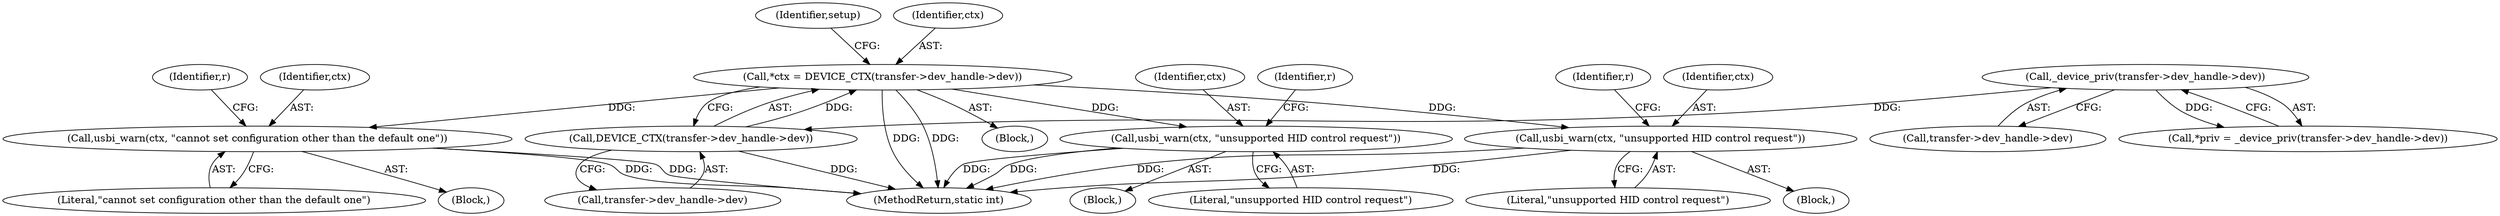 digraph "1_Chrome_ac149a8d4371c0e01e0934fdd57b09e86f96b5b9_25@pointer" {
"1000133" [label="(Call,*ctx = DEVICE_CTX(transfer->dev_handle->dev))"];
"1000135" [label="(Call,DEVICE_CTX(transfer->dev_handle->dev))"];
"1000126" [label="(Call,_device_priv(transfer->dev_handle->dev))"];
"1000331" [label="(Call,usbi_warn(ctx, \"cannot set configuration other than the default one\"))"];
"1000379" [label="(Call,usbi_warn(ctx, \"unsupported HID control request\"))"];
"1000422" [label="(Call,usbi_warn(ctx, \"unsupported HID control request\"))"];
"1000133" [label="(Call,*ctx = DEVICE_CTX(transfer->dev_handle->dev))"];
"1000143" [label="(Identifier,setup)"];
"1000330" [label="(Block,)"];
"1000124" [label="(Call,*priv = _device_priv(transfer->dev_handle->dev))"];
"1000477" [label="(MethodReturn,static int)"];
"1000134" [label="(Identifier,ctx)"];
"1000383" [label="(Identifier,r)"];
"1000424" [label="(Literal,\"unsupported HID control request\")"];
"1000380" [label="(Identifier,ctx)"];
"1000381" [label="(Literal,\"unsupported HID control request\")"];
"1000333" [label="(Literal,\"cannot set configuration other than the default one\")"];
"1000335" [label="(Identifier,r)"];
"1000127" [label="(Call,transfer->dev_handle->dev)"];
"1000126" [label="(Call,_device_priv(transfer->dev_handle->dev))"];
"1000249" [label="(Block,)"];
"1000135" [label="(Call,DEVICE_CTX(transfer->dev_handle->dev))"];
"1000103" [label="(Block,)"];
"1000332" [label="(Identifier,ctx)"];
"1000331" [label="(Call,usbi_warn(ctx, \"cannot set configuration other than the default one\"))"];
"1000243" [label="(Block,)"];
"1000422" [label="(Call,usbi_warn(ctx, \"unsupported HID control request\"))"];
"1000426" [label="(Identifier,r)"];
"1000379" [label="(Call,usbi_warn(ctx, \"unsupported HID control request\"))"];
"1000423" [label="(Identifier,ctx)"];
"1000136" [label="(Call,transfer->dev_handle->dev)"];
"1000133" -> "1000103"  [label="AST: "];
"1000133" -> "1000135"  [label="CFG: "];
"1000134" -> "1000133"  [label="AST: "];
"1000135" -> "1000133"  [label="AST: "];
"1000143" -> "1000133"  [label="CFG: "];
"1000133" -> "1000477"  [label="DDG: "];
"1000133" -> "1000477"  [label="DDG: "];
"1000135" -> "1000133"  [label="DDG: "];
"1000133" -> "1000331"  [label="DDG: "];
"1000133" -> "1000379"  [label="DDG: "];
"1000133" -> "1000422"  [label="DDG: "];
"1000135" -> "1000136"  [label="CFG: "];
"1000136" -> "1000135"  [label="AST: "];
"1000135" -> "1000477"  [label="DDG: "];
"1000126" -> "1000135"  [label="DDG: "];
"1000126" -> "1000124"  [label="AST: "];
"1000126" -> "1000127"  [label="CFG: "];
"1000127" -> "1000126"  [label="AST: "];
"1000124" -> "1000126"  [label="CFG: "];
"1000126" -> "1000124"  [label="DDG: "];
"1000331" -> "1000330"  [label="AST: "];
"1000331" -> "1000333"  [label="CFG: "];
"1000332" -> "1000331"  [label="AST: "];
"1000333" -> "1000331"  [label="AST: "];
"1000335" -> "1000331"  [label="CFG: "];
"1000331" -> "1000477"  [label="DDG: "];
"1000331" -> "1000477"  [label="DDG: "];
"1000379" -> "1000249"  [label="AST: "];
"1000379" -> "1000381"  [label="CFG: "];
"1000380" -> "1000379"  [label="AST: "];
"1000381" -> "1000379"  [label="AST: "];
"1000383" -> "1000379"  [label="CFG: "];
"1000379" -> "1000477"  [label="DDG: "];
"1000379" -> "1000477"  [label="DDG: "];
"1000422" -> "1000243"  [label="AST: "];
"1000422" -> "1000424"  [label="CFG: "];
"1000423" -> "1000422"  [label="AST: "];
"1000424" -> "1000422"  [label="AST: "];
"1000426" -> "1000422"  [label="CFG: "];
"1000422" -> "1000477"  [label="DDG: "];
"1000422" -> "1000477"  [label="DDG: "];
}
